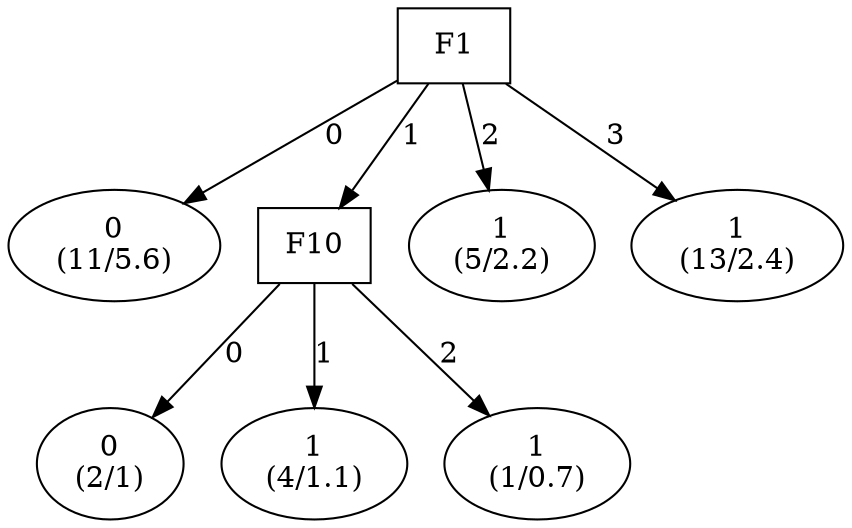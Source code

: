 digraph YaDT {
n0 [ shape=box, label="F1\n"]
n0 -> n1 [label="0"]
n1 [ shape=ellipse, label="0\n(11/5.6)"]
n0 -> n2 [label="1"]
n2 [ shape=box, label="F10\n"]
n2 -> n3 [label="0"]
n3 [ shape=ellipse, label="0\n(2/1)"]
n2 -> n4 [label="1"]
n4 [ shape=ellipse, label="1\n(4/1.1)"]
n2 -> n5 [label="2"]
n5 [ shape=ellipse, label="1\n(1/0.7)"]
n0 -> n7 [label="2"]
n7 [ shape=ellipse, label="1\n(5/2.2)"]
n0 -> n8 [label="3"]
n8 [ shape=ellipse, label="1\n(13/2.4)"]
}
